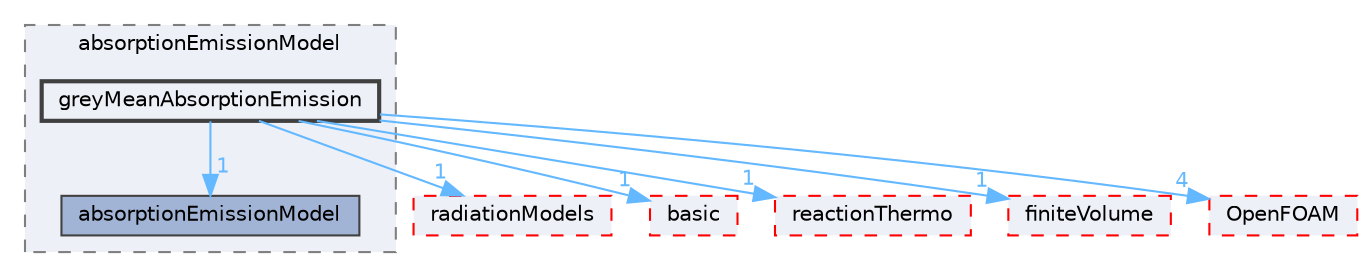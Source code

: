 digraph "src/thermophysicalModels/radiation/submodels/absorptionEmissionModel/greyMeanAbsorptionEmission"
{
 // LATEX_PDF_SIZE
  bgcolor="transparent";
  edge [fontname=Helvetica,fontsize=10,labelfontname=Helvetica,labelfontsize=10];
  node [fontname=Helvetica,fontsize=10,shape=box,height=0.2,width=0.4];
  compound=true
  subgraph clusterdir_7a64a49595d49a3f5da22def7eeac7d7 {
    graph [ bgcolor="#edf0f7", pencolor="grey50", label="absorptionEmissionModel", fontname=Helvetica,fontsize=10 style="filled,dashed", URL="dir_7a64a49595d49a3f5da22def7eeac7d7.html",tooltip=""]
  dir_4993e1bdf620c4308c3889cfff030e7d [label="absorptionEmissionModel", fillcolor="#a2b4d6", color="grey25", style="filled", URL="dir_4993e1bdf620c4308c3889cfff030e7d.html",tooltip=""];
  dir_c8a6aae0c65da7370528a0fc33c915c4 [label="greyMeanAbsorptionEmission", fillcolor="#edf0f7", color="grey25", style="filled,bold", URL="dir_c8a6aae0c65da7370528a0fc33c915c4.html",tooltip=""];
  }
  dir_23cbc874b5ea49089939faa93b6f03ce [label="radiationModels", fillcolor="#edf0f7", color="red", style="filled,dashed", URL="dir_23cbc874b5ea49089939faa93b6f03ce.html",tooltip=""];
  dir_38cb9973e0eaf6834e10b18bff965c4b [label="basic", fillcolor="#edf0f7", color="red", style="filled,dashed", URL="dir_38cb9973e0eaf6834e10b18bff965c4b.html",tooltip=""];
  dir_87c7a4a86ffb283740ec390ea55551cb [label="reactionThermo", fillcolor="#edf0f7", color="red", style="filled,dashed", URL="dir_87c7a4a86ffb283740ec390ea55551cb.html",tooltip=""];
  dir_9bd15774b555cf7259a6fa18f99fe99b [label="finiteVolume", fillcolor="#edf0f7", color="red", style="filled,dashed", URL="dir_9bd15774b555cf7259a6fa18f99fe99b.html",tooltip=""];
  dir_c5473ff19b20e6ec4dfe5c310b3778a8 [label="OpenFOAM", fillcolor="#edf0f7", color="red", style="filled,dashed", URL="dir_c5473ff19b20e6ec4dfe5c310b3778a8.html",tooltip=""];
  dir_c8a6aae0c65da7370528a0fc33c915c4->dir_23cbc874b5ea49089939faa93b6f03ce [headlabel="1", labeldistance=1.5 headhref="dir_001684_003174.html" href="dir_001684_003174.html" color="steelblue1" fontcolor="steelblue1"];
  dir_c8a6aae0c65da7370528a0fc33c915c4->dir_38cb9973e0eaf6834e10b18bff965c4b [headlabel="1", labeldistance=1.5 headhref="dir_001684_000219.html" href="dir_001684_000219.html" color="steelblue1" fontcolor="steelblue1"];
  dir_c8a6aae0c65da7370528a0fc33c915c4->dir_4993e1bdf620c4308c3889cfff030e7d [headlabel="1", labeldistance=1.5 headhref="dir_001684_000011.html" href="dir_001684_000011.html" color="steelblue1" fontcolor="steelblue1"];
  dir_c8a6aae0c65da7370528a0fc33c915c4->dir_87c7a4a86ffb283740ec390ea55551cb [headlabel="1", labeldistance=1.5 headhref="dir_001684_003245.html" href="dir_001684_003245.html" color="steelblue1" fontcolor="steelblue1"];
  dir_c8a6aae0c65da7370528a0fc33c915c4->dir_9bd15774b555cf7259a6fa18f99fe99b [headlabel="1", labeldistance=1.5 headhref="dir_001684_001387.html" href="dir_001684_001387.html" color="steelblue1" fontcolor="steelblue1"];
  dir_c8a6aae0c65da7370528a0fc33c915c4->dir_c5473ff19b20e6ec4dfe5c310b3778a8 [headlabel="4", labeldistance=1.5 headhref="dir_001684_002695.html" href="dir_001684_002695.html" color="steelblue1" fontcolor="steelblue1"];
}
